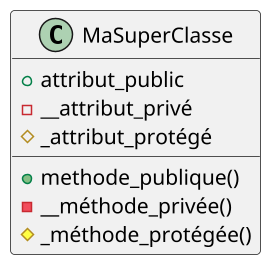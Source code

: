 @startuml
scale 1.5

class MaSuperClasse{
    + attribut_public
    - __attribut_privé
    # _attribut_protégé
    + methode_publique()
    - __méthode_privée()
    # _méthode_protégée()
}

@enduml